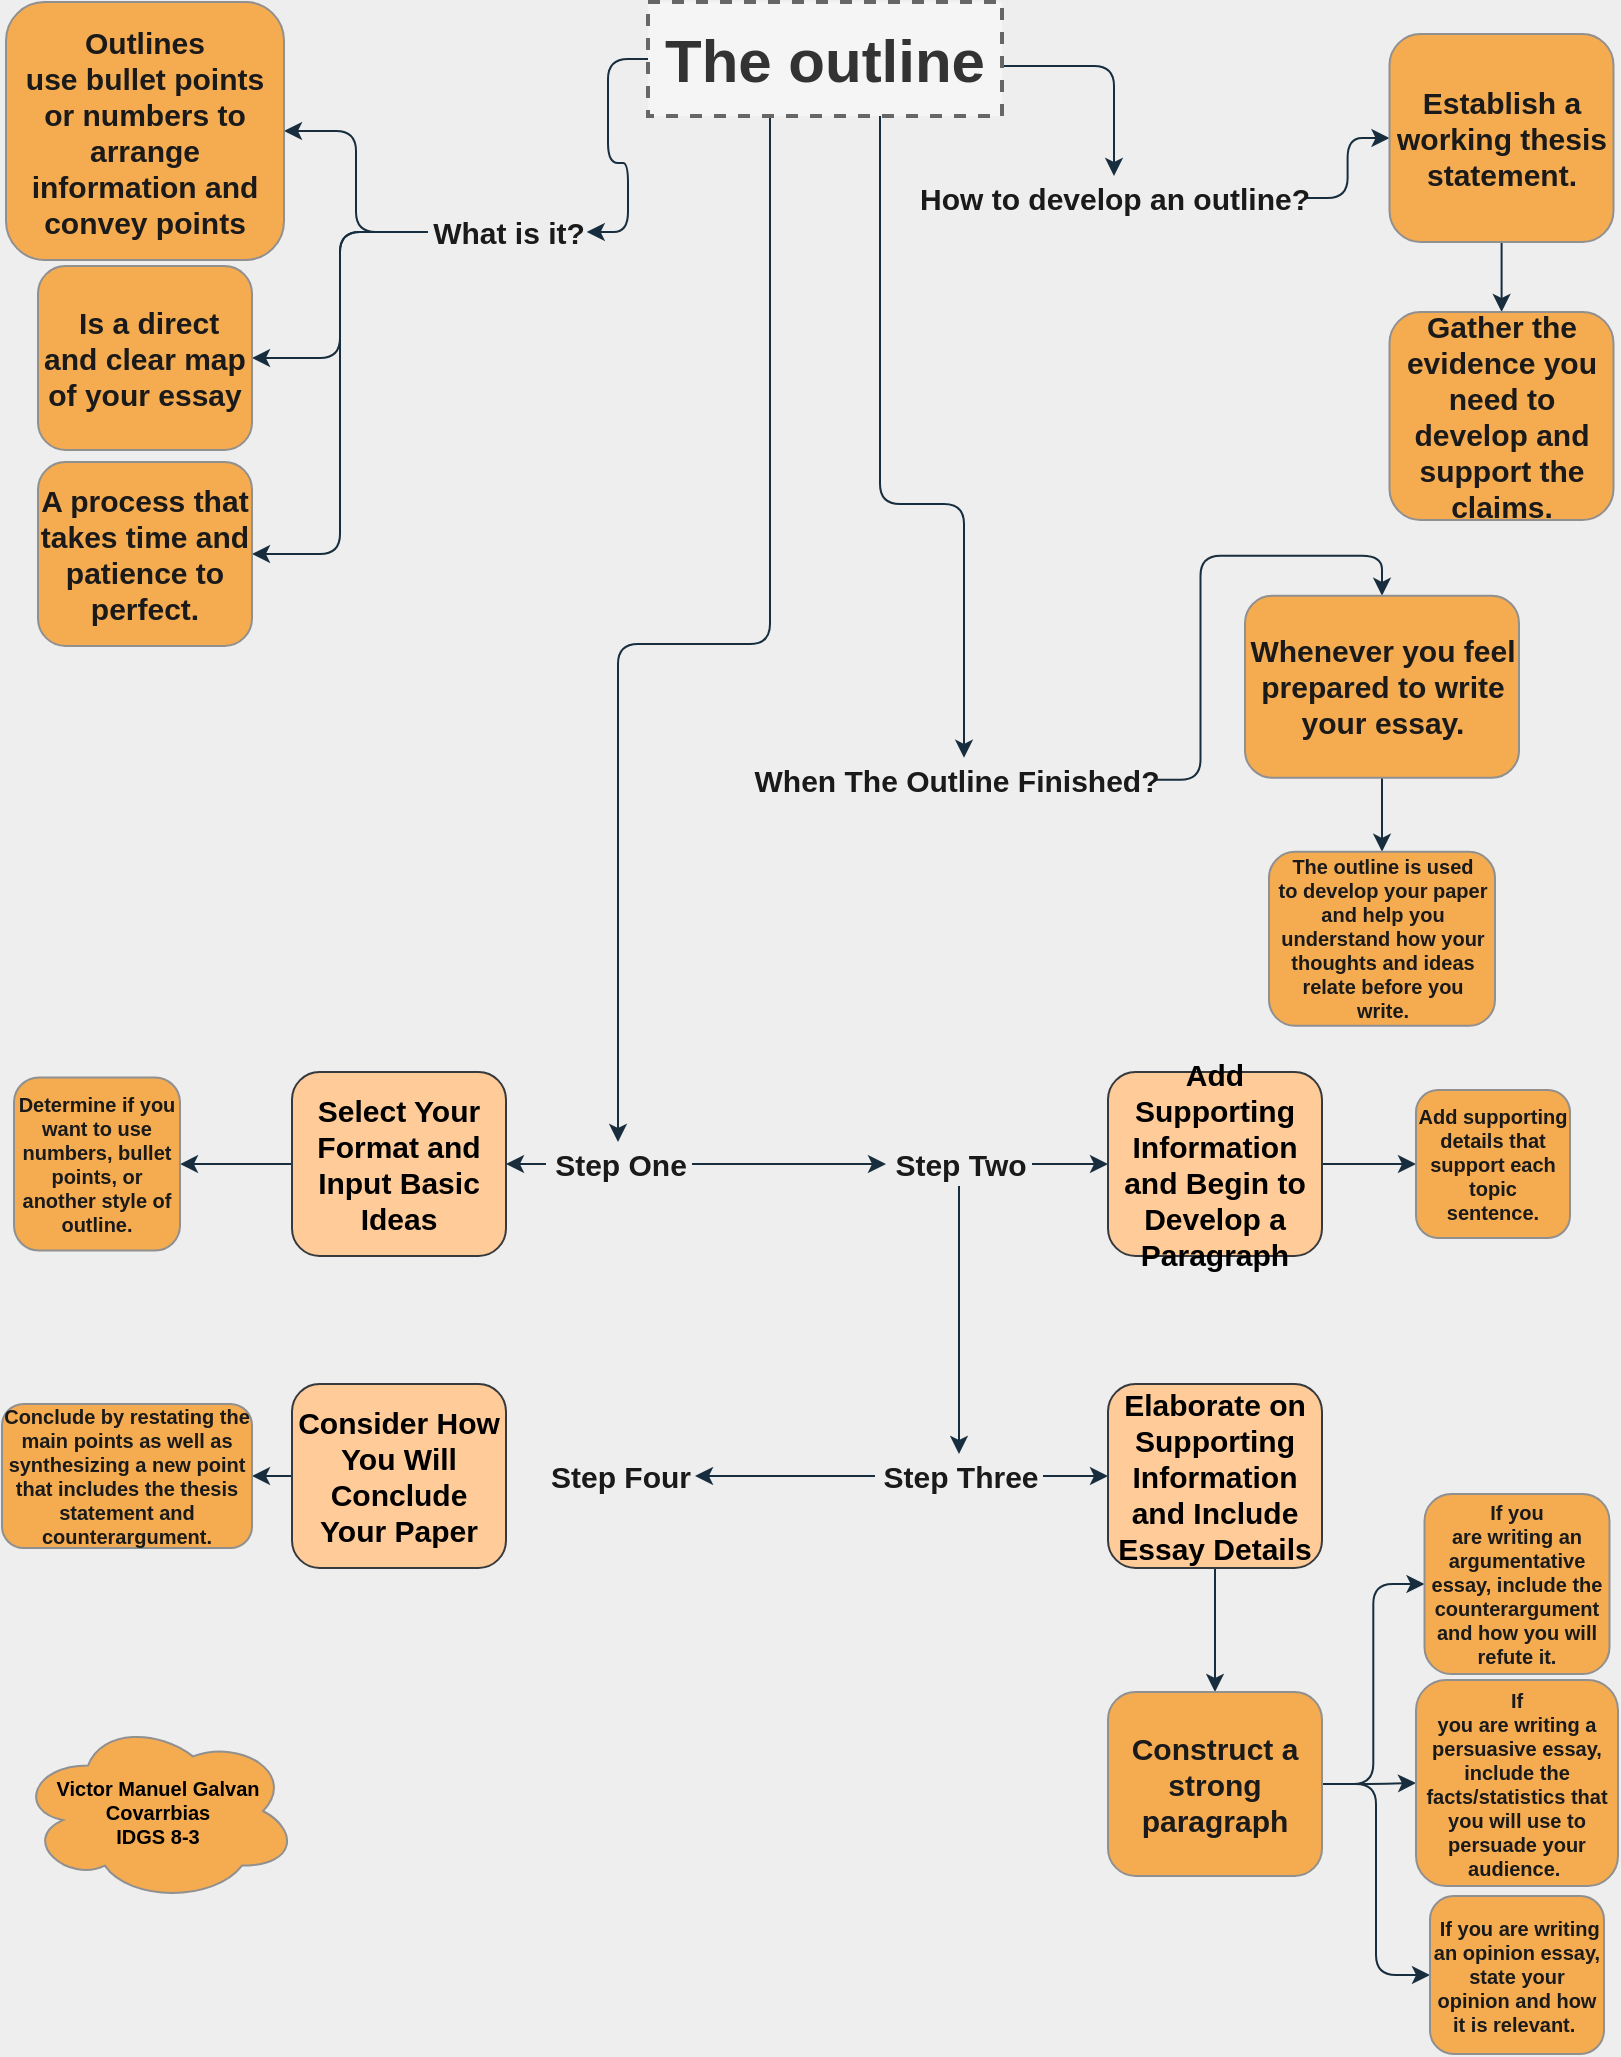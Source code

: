 <mxfile version="16.5.1" type="device"><diagram id="2GfOnXtAme6El3QbkSGQ" name="Página-1"><mxGraphModel dx="1384" dy="865" grid="0" gridSize="10" guides="1" tooltips="1" connect="1" arrows="1" fold="1" page="1" pageScale="1" pageWidth="827" pageHeight="1169" background="#EEEEEE" math="0" shadow="0"><root><mxCell id="0"/><mxCell id="1" parent="0"/><mxCell id="irZVFes_2Jd6-R77KTtr-109" style="edgeStyle=orthogonalEdgeStyle;curved=0;rounded=1;sketch=0;orthogonalLoop=1;jettySize=auto;html=1;entryX=0.992;entryY=0.5;entryDx=0;entryDy=0;entryPerimeter=0;fontSize=20;fontColor=#1A1A1A;strokeColor=#182E3E;labelBackgroundColor=#EEEEEE;" parent="1" source="irZVFes_2Jd6-R77KTtr-2" target="irZVFes_2Jd6-R77KTtr-3" edge="1"><mxGeometry relative="1" as="geometry"/></mxCell><mxCell id="AUOtCXlzI9QZjP4z2JwU-18" style="edgeStyle=orthogonalEdgeStyle;curved=0;rounded=1;sketch=0;orthogonalLoop=1;jettySize=auto;html=1;fontSize=10;fontColor=#1A1A1A;strokeColor=#182E3E;" edge="1" parent="1" source="irZVFes_2Jd6-R77KTtr-2" target="irZVFes_2Jd6-R77KTtr-97"><mxGeometry relative="1" as="geometry"><Array as="points"><mxPoint x="397" y="330"/><mxPoint x="321" y="330"/></Array></mxGeometry></mxCell><mxCell id="AUOtCXlzI9QZjP4z2JwU-29" style="edgeStyle=orthogonalEdgeStyle;curved=0;rounded=1;sketch=0;orthogonalLoop=1;jettySize=auto;html=1;fontSize=10;fontColor=#1A1A1A;strokeColor=#182E3E;" edge="1" parent="1" source="irZVFes_2Jd6-R77KTtr-2" target="irZVFes_2Jd6-R77KTtr-96"><mxGeometry relative="1" as="geometry"><Array as="points"><mxPoint x="569" y="41"/></Array></mxGeometry></mxCell><mxCell id="AUOtCXlzI9QZjP4z2JwU-40" style="edgeStyle=orthogonalEdgeStyle;curved=0;rounded=1;sketch=0;orthogonalLoop=1;jettySize=auto;html=1;fontSize=10;fontColor=#1A1A1A;strokeColor=#182E3E;" edge="1" parent="1" source="irZVFes_2Jd6-R77KTtr-2" target="AUOtCXlzI9QZjP4z2JwU-11"><mxGeometry relative="1" as="geometry"><Array as="points"><mxPoint x="452" y="260"/><mxPoint x="494" y="260"/></Array></mxGeometry></mxCell><mxCell id="irZVFes_2Jd6-R77KTtr-2" value="The outline" style="whiteSpace=wrap;html=1;rounded=0;sketch=0;strokeColor=#666666;fillColor=#f5f5f5;fontStyle=1;fontSize=30;fontColor=#333333;strokeWidth=2;dashed=1;" parent="1" vertex="1"><mxGeometry x="336" y="9" width="177" height="57" as="geometry"/></mxCell><mxCell id="irZVFes_2Jd6-R77KTtr-105" style="edgeStyle=orthogonalEdgeStyle;curved=0;rounded=1;sketch=0;orthogonalLoop=1;jettySize=auto;html=1;fontSize=20;fontColor=#1A1A1A;strokeColor=#182E3E;labelBackgroundColor=#EEEEEE;" parent="1" source="irZVFes_2Jd6-R77KTtr-3" target="irZVFes_2Jd6-R77KTtr-103" edge="1"><mxGeometry relative="1" as="geometry"/></mxCell><mxCell id="irZVFes_2Jd6-R77KTtr-106" style="edgeStyle=orthogonalEdgeStyle;curved=0;rounded=1;sketch=0;orthogonalLoop=1;jettySize=auto;html=1;entryX=1;entryY=0.5;entryDx=0;entryDy=0;fontSize=20;fontColor=#1A1A1A;strokeColor=#182E3E;labelBackgroundColor=#EEEEEE;" parent="1" source="irZVFes_2Jd6-R77KTtr-3" target="irZVFes_2Jd6-R77KTtr-101" edge="1"><mxGeometry relative="1" as="geometry"/></mxCell><mxCell id="irZVFes_2Jd6-R77KTtr-107" style="edgeStyle=orthogonalEdgeStyle;curved=0;rounded=1;sketch=0;orthogonalLoop=1;jettySize=auto;html=1;entryX=1;entryY=0.5;entryDx=0;entryDy=0;fontSize=20;fontColor=#1A1A1A;strokeColor=#182E3E;labelBackgroundColor=#EEEEEE;" parent="1" source="irZVFes_2Jd6-R77KTtr-3" target="irZVFes_2Jd6-R77KTtr-104" edge="1"><mxGeometry relative="1" as="geometry"/></mxCell><mxCell id="irZVFes_2Jd6-R77KTtr-3" value="What is it?" style="text;html=1;align=center;verticalAlign=middle;resizable=0;points=[];autosize=1;strokeColor=none;fillColor=none;fontColor=#1A1A1A;fontStyle=1;fontSize=15;" parent="1" vertex="1"><mxGeometry x="226" y="113" width="80" height="22" as="geometry"/></mxCell><mxCell id="AUOtCXlzI9QZjP4z2JwU-9" style="edgeStyle=orthogonalEdgeStyle;curved=0;rounded=1;sketch=0;orthogonalLoop=1;jettySize=auto;html=1;entryX=0;entryY=0.5;entryDx=0;entryDy=0;fontColor=#1A1A1A;strokeColor=#182E3E;" edge="1" parent="1" source="irZVFes_2Jd6-R77KTtr-96" target="irZVFes_2Jd6-R77KTtr-110"><mxGeometry relative="1" as="geometry"/></mxCell><mxCell id="irZVFes_2Jd6-R77KTtr-96" value="How to develop an outline?" style="text;html=1;align=center;verticalAlign=middle;resizable=0;points=[];autosize=1;strokeColor=none;fillColor=none;fontColor=#1A1A1A;fontStyle=1;fontSize=15;" parent="1" vertex="1"><mxGeometry x="473.75" y="96" width="191" height="22" as="geometry"/></mxCell><mxCell id="AUOtCXlzI9QZjP4z2JwU-19" style="edgeStyle=orthogonalEdgeStyle;curved=0;rounded=1;sketch=0;orthogonalLoop=1;jettySize=auto;html=1;fontSize=10;fontColor=#1A1A1A;strokeColor=#182E3E;" edge="1" parent="1" source="irZVFes_2Jd6-R77KTtr-97" target="irZVFes_2Jd6-R77KTtr-98"><mxGeometry relative="1" as="geometry"/></mxCell><mxCell id="AUOtCXlzI9QZjP4z2JwU-22" style="edgeStyle=orthogonalEdgeStyle;curved=0;rounded=1;sketch=0;orthogonalLoop=1;jettySize=auto;html=1;fontSize=10;fontColor=#1A1A1A;strokeColor=#182E3E;" edge="1" parent="1" source="irZVFes_2Jd6-R77KTtr-97" target="AUOtCXlzI9QZjP4z2JwU-1"><mxGeometry relative="1" as="geometry"/></mxCell><mxCell id="irZVFes_2Jd6-R77KTtr-97" value="Step One" style="text;html=1;align=center;verticalAlign=middle;resizable=0;points=[];autosize=1;strokeColor=none;fillColor=none;fontColor=#1A1A1A;fontStyle=1;fontSize=15;" parent="1" vertex="1"><mxGeometry x="285" y="579" width="73" height="22" as="geometry"/></mxCell><mxCell id="AUOtCXlzI9QZjP4z2JwU-20" style="edgeStyle=orthogonalEdgeStyle;curved=0;rounded=1;sketch=0;orthogonalLoop=1;jettySize=auto;html=1;fontSize=10;fontColor=#1A1A1A;strokeColor=#182E3E;" edge="1" parent="1" source="irZVFes_2Jd6-R77KTtr-98" target="irZVFes_2Jd6-R77KTtr-100"><mxGeometry relative="1" as="geometry"/></mxCell><mxCell id="AUOtCXlzI9QZjP4z2JwU-25" style="edgeStyle=orthogonalEdgeStyle;curved=0;rounded=1;sketch=0;orthogonalLoop=1;jettySize=auto;html=1;fontSize=10;fontColor=#1A1A1A;strokeColor=#182E3E;" edge="1" parent="1" source="irZVFes_2Jd6-R77KTtr-98" target="AUOtCXlzI9QZjP4z2JwU-2"><mxGeometry relative="1" as="geometry"/></mxCell><mxCell id="irZVFes_2Jd6-R77KTtr-98" value="Step Two" style="text;html=1;align=center;verticalAlign=middle;resizable=0;points=[];autosize=1;strokeColor=none;fillColor=none;fontColor=#1A1A1A;fontStyle=1;fontSize=15;" parent="1" vertex="1"><mxGeometry x="455" y="579" width="73" height="22" as="geometry"/></mxCell><mxCell id="irZVFes_2Jd6-R77KTtr-99" value="Step Four" style="text;html=1;align=center;verticalAlign=middle;resizable=0;points=[];autosize=1;strokeColor=none;fillColor=none;fontColor=#1A1A1A;fontStyle=1;fontSize=15;" parent="1" vertex="1"><mxGeometry x="283.5" y="735" width="76" height="22" as="geometry"/></mxCell><mxCell id="AUOtCXlzI9QZjP4z2JwU-21" style="edgeStyle=orthogonalEdgeStyle;curved=0;rounded=1;sketch=0;orthogonalLoop=1;jettySize=auto;html=1;fontSize=10;fontColor=#1A1A1A;strokeColor=#182E3E;" edge="1" parent="1" source="irZVFes_2Jd6-R77KTtr-100" target="irZVFes_2Jd6-R77KTtr-99"><mxGeometry relative="1" as="geometry"/></mxCell><mxCell id="AUOtCXlzI9QZjP4z2JwU-31" style="edgeStyle=orthogonalEdgeStyle;curved=0;rounded=1;sketch=0;orthogonalLoop=1;jettySize=auto;html=1;fontSize=10;fontColor=#1A1A1A;strokeColor=#182E3E;" edge="1" parent="1" source="irZVFes_2Jd6-R77KTtr-100" target="AUOtCXlzI9QZjP4z2JwU-3"><mxGeometry relative="1" as="geometry"/></mxCell><mxCell id="irZVFes_2Jd6-R77KTtr-100" value="Step Three" style="text;html=1;align=center;verticalAlign=middle;resizable=0;points=[];autosize=1;strokeColor=none;fillColor=none;fontColor=#1A1A1A;fontStyle=1;fontSize=15;" parent="1" vertex="1"><mxGeometry x="449.5" y="735" width="84" height="22" as="geometry"/></mxCell><mxCell id="irZVFes_2Jd6-R77KTtr-101" value="&amp;nbsp;Is a direct and clear map of your essay" style="rounded=1;whiteSpace=wrap;html=1;sketch=0;fontSize=15;fontColor=#1A1A1A;strokeColor=#909090;fillColor=#F5AB50;fontStyle=1" parent="1" vertex="1"><mxGeometry x="31" y="141" width="107" height="92" as="geometry"/></mxCell><mxCell id="irZVFes_2Jd6-R77KTtr-103" value="Outlines &lt;br style=&quot;font-size: 15px;&quot;&gt;use bullet points or numbers to arrange information and convey points" style="rounded=1;whiteSpace=wrap;html=1;sketch=0;fontSize=15;fontColor=#1A1A1A;strokeColor=#909090;fillColor=#F5AB50;fontStyle=1" parent="1" vertex="1"><mxGeometry x="15" y="9" width="139" height="129" as="geometry"/></mxCell><mxCell id="irZVFes_2Jd6-R77KTtr-104" value="A process that takes time and patience to perfect." style="rounded=1;whiteSpace=wrap;html=1;sketch=0;fontSize=15;fontColor=#1A1A1A;strokeColor=#909090;fillColor=#F5AB50;fontStyle=1" parent="1" vertex="1"><mxGeometry x="31" y="239" width="107" height="92" as="geometry"/></mxCell><mxCell id="AUOtCXlzI9QZjP4z2JwU-10" style="edgeStyle=orthogonalEdgeStyle;curved=0;rounded=1;sketch=0;orthogonalLoop=1;jettySize=auto;html=1;fontColor=#1A1A1A;strokeColor=#182E3E;" edge="1" parent="1" source="irZVFes_2Jd6-R77KTtr-110" target="irZVFes_2Jd6-R77KTtr-111"><mxGeometry relative="1" as="geometry"/></mxCell><mxCell id="irZVFes_2Jd6-R77KTtr-110" value="Establish a working thesis statement. " style="rounded=1;whiteSpace=wrap;html=1;sketch=0;fontSize=15;fontColor=#1A1A1A;strokeColor=#909090;fillColor=#F5AB50;fontStyle=1" parent="1" vertex="1"><mxGeometry x="706.75" y="25" width="112" height="104" as="geometry"/></mxCell><mxCell id="irZVFes_2Jd6-R77KTtr-111" value="Gather the evidence you need to develop and support the claims." style="rounded=1;whiteSpace=wrap;html=1;sketch=0;fontSize=15;fontColor=#1A1A1A;strokeColor=#909090;fillColor=#F5AB50;fontStyle=1" parent="1" vertex="1"><mxGeometry x="706.75" y="164" width="112" height="104" as="geometry"/></mxCell><mxCell id="AUOtCXlzI9QZjP4z2JwU-30" style="edgeStyle=orthogonalEdgeStyle;curved=0;rounded=1;sketch=0;orthogonalLoop=1;jettySize=auto;html=1;fontSize=10;fontColor=#1A1A1A;strokeColor=#182E3E;" edge="1" parent="1" source="AUOtCXlzI9QZjP4z2JwU-1" target="AUOtCXlzI9QZjP4z2JwU-12"><mxGeometry relative="1" as="geometry"/></mxCell><mxCell id="AUOtCXlzI9QZjP4z2JwU-1" value="Select Your Format and Input Basic Ideas" style="rounded=1;whiteSpace=wrap;html=1;sketch=0;fontSize=15;strokeColor=#36393d;fillColor=#ffcc99;fontStyle=1;fontColor=#000000;" vertex="1" parent="1"><mxGeometry x="158" y="544" width="107" height="92" as="geometry"/></mxCell><mxCell id="AUOtCXlzI9QZjP4z2JwU-26" style="edgeStyle=orthogonalEdgeStyle;curved=0;rounded=1;sketch=0;orthogonalLoop=1;jettySize=auto;html=1;fontSize=10;fontColor=#1A1A1A;strokeColor=#182E3E;" edge="1" parent="1" source="AUOtCXlzI9QZjP4z2JwU-2" target="AUOtCXlzI9QZjP4z2JwU-13"><mxGeometry relative="1" as="geometry"/></mxCell><mxCell id="AUOtCXlzI9QZjP4z2JwU-2" value="Add Supporting Information and Begin to Develop a Paragraph" style="rounded=1;whiteSpace=wrap;html=1;sketch=0;fontSize=15;strokeColor=#36393d;fillColor=#ffcc99;fontStyle=1;fontColor=#000000;" vertex="1" parent="1"><mxGeometry x="566" y="544" width="107" height="92" as="geometry"/></mxCell><mxCell id="AUOtCXlzI9QZjP4z2JwU-32" style="edgeStyle=orthogonalEdgeStyle;curved=0;rounded=1;sketch=0;orthogonalLoop=1;jettySize=auto;html=1;fontSize=10;fontColor=#1A1A1A;strokeColor=#182E3E;" edge="1" parent="1" source="AUOtCXlzI9QZjP4z2JwU-3" target="AUOtCXlzI9QZjP4z2JwU-14"><mxGeometry relative="1" as="geometry"/></mxCell><mxCell id="AUOtCXlzI9QZjP4z2JwU-3" value="Elaborate on Supporting Information and Include Essay Details" style="rounded=1;whiteSpace=wrap;html=1;sketch=0;fontSize=15;strokeColor=#36393d;fillColor=#ffcc99;fontStyle=1;fontColor=#000000;" vertex="1" parent="1"><mxGeometry x="566" y="700" width="107" height="92" as="geometry"/></mxCell><mxCell id="AUOtCXlzI9QZjP4z2JwU-37" style="edgeStyle=orthogonalEdgeStyle;curved=0;rounded=1;sketch=0;orthogonalLoop=1;jettySize=auto;html=1;fontSize=10;fontColor=#1A1A1A;strokeColor=#182E3E;" edge="1" parent="1" source="AUOtCXlzI9QZjP4z2JwU-4" target="AUOtCXlzI9QZjP4z2JwU-36"><mxGeometry relative="1" as="geometry"/></mxCell><mxCell id="AUOtCXlzI9QZjP4z2JwU-4" value="Consider How You Will Conclude Your Paper" style="rounded=1;whiteSpace=wrap;html=1;sketch=0;fontSize=15;strokeColor=#36393d;fillColor=#ffcc99;fontStyle=1;fontColor=#000000;" vertex="1" parent="1"><mxGeometry x="158" y="700" width="107" height="92" as="geometry"/></mxCell><mxCell id="AUOtCXlzI9QZjP4z2JwU-41" style="edgeStyle=orthogonalEdgeStyle;curved=0;rounded=1;sketch=0;orthogonalLoop=1;jettySize=auto;html=1;entryX=0.5;entryY=0;entryDx=0;entryDy=0;fontSize=10;fontColor=#1A1A1A;strokeColor=#182E3E;" edge="1" parent="1" source="AUOtCXlzI9QZjP4z2JwU-11" target="AUOtCXlzI9QZjP4z2JwU-38"><mxGeometry relative="1" as="geometry"/></mxCell><mxCell id="AUOtCXlzI9QZjP4z2JwU-11" value="When The Outline Finished?" style="text;html=1;align=center;verticalAlign=middle;resizable=0;points=[];autosize=1;strokeColor=none;fillColor=none;fontColor=#1A1A1A;fontStyle=1;fontSize=15;" vertex="1" parent="1"><mxGeometry x="390" y="386.89" width="200" height="22" as="geometry"/></mxCell><mxCell id="AUOtCXlzI9QZjP4z2JwU-12" value="Determine if you want to use numbers, bullet points, or another style of outline." style="rounded=1;whiteSpace=wrap;html=1;sketch=0;fontSize=10;fontColor=#1A1A1A;strokeColor=#909090;fillColor=#F5AB50;fontStyle=1" vertex="1" parent="1"><mxGeometry x="19" y="546.75" width="83" height="86.5" as="geometry"/></mxCell><mxCell id="AUOtCXlzI9QZjP4z2JwU-13" value="Add supporting details that support each topic &lt;br style=&quot;font-size: 10px;&quot;&gt;sentence." style="rounded=1;whiteSpace=wrap;html=1;sketch=0;fontSize=10;fontColor=#1A1A1A;strokeColor=#909090;fillColor=#F5AB50;fontStyle=1" vertex="1" parent="1"><mxGeometry x="720" y="553" width="77" height="74" as="geometry"/></mxCell><mxCell id="AUOtCXlzI9QZjP4z2JwU-33" style="edgeStyle=orthogonalEdgeStyle;curved=0;rounded=1;sketch=0;orthogonalLoop=1;jettySize=auto;html=1;entryX=0;entryY=0.5;entryDx=0;entryDy=0;fontSize=10;fontColor=#1A1A1A;strokeColor=#182E3E;" edge="1" parent="1" source="AUOtCXlzI9QZjP4z2JwU-14" target="AUOtCXlzI9QZjP4z2JwU-15"><mxGeometry relative="1" as="geometry"/></mxCell><mxCell id="AUOtCXlzI9QZjP4z2JwU-34" style="edgeStyle=orthogonalEdgeStyle;curved=0;rounded=1;sketch=0;orthogonalLoop=1;jettySize=auto;html=1;entryX=0;entryY=0.5;entryDx=0;entryDy=0;fontSize=10;fontColor=#1A1A1A;strokeColor=#182E3E;" edge="1" parent="1" source="AUOtCXlzI9QZjP4z2JwU-14" target="AUOtCXlzI9QZjP4z2JwU-16"><mxGeometry relative="1" as="geometry"/></mxCell><mxCell id="AUOtCXlzI9QZjP4z2JwU-35" style="edgeStyle=orthogonalEdgeStyle;curved=0;rounded=1;sketch=0;orthogonalLoop=1;jettySize=auto;html=1;entryX=0;entryY=0.5;entryDx=0;entryDy=0;fontSize=10;fontColor=#1A1A1A;strokeColor=#182E3E;" edge="1" parent="1" source="AUOtCXlzI9QZjP4z2JwU-14" target="AUOtCXlzI9QZjP4z2JwU-17"><mxGeometry relative="1" as="geometry"/></mxCell><mxCell id="AUOtCXlzI9QZjP4z2JwU-14" value="Construct a strong paragraph" style="rounded=1;whiteSpace=wrap;html=1;sketch=0;fontSize=15;fontColor=#1A1A1A;strokeColor=#909090;fillColor=#F5AB50;fontStyle=1" vertex="1" parent="1"><mxGeometry x="566" y="854" width="107" height="92" as="geometry"/></mxCell><mxCell id="AUOtCXlzI9QZjP4z2JwU-15" value="If you &lt;br style=&quot;font-size: 10px;&quot;&gt;are writing an argumentative essay, include the counterargument and how you will refute it." style="rounded=1;whiteSpace=wrap;html=1;sketch=0;fontSize=10;fontColor=#1A1A1A;strokeColor=#909090;fillColor=#F5AB50;fontStyle=1" vertex="1" parent="1"><mxGeometry x="724.25" y="755" width="92.5" height="90" as="geometry"/></mxCell><mxCell id="AUOtCXlzI9QZjP4z2JwU-16" value="If &lt;br style=&quot;font-size: 10px;&quot;&gt;you are writing a persuasive essay, include the facts/statistics that you will use to persuade your &lt;br style=&quot;font-size: 10px;&quot;&gt;audience.&amp;nbsp;" style="rounded=1;whiteSpace=wrap;html=1;sketch=0;fontSize=10;fontColor=#1A1A1A;strokeColor=#909090;fillColor=#F5AB50;fontStyle=1" vertex="1" parent="1"><mxGeometry x="720" y="848" width="101" height="103" as="geometry"/></mxCell><mxCell id="AUOtCXlzI9QZjP4z2JwU-17" value="&amp;nbsp;If you are writing an opinion essay, state your opinion and how it is relevant.&amp;nbsp;" style="rounded=1;whiteSpace=wrap;html=1;sketch=0;fontSize=10;fontColor=#1A1A1A;strokeColor=#909090;fillColor=#F5AB50;fontStyle=1" vertex="1" parent="1"><mxGeometry x="727" y="956" width="87" height="79" as="geometry"/></mxCell><mxCell id="AUOtCXlzI9QZjP4z2JwU-36" value="Conclude by restating the main points as well as &lt;br style=&quot;font-size: 10px&quot;&gt;synthesizing a new point that includes the thesis statement and counterargument." style="rounded=1;whiteSpace=wrap;html=1;sketch=0;fontSize=10;fontColor=#1A1A1A;strokeColor=#909090;fillColor=#F5AB50;fontStyle=1" vertex="1" parent="1"><mxGeometry x="13" y="710" width="125" height="72" as="geometry"/></mxCell><mxCell id="AUOtCXlzI9QZjP4z2JwU-42" style="edgeStyle=orthogonalEdgeStyle;curved=0;rounded=1;sketch=0;orthogonalLoop=1;jettySize=auto;html=1;fontSize=10;fontColor=#1A1A1A;strokeColor=#182E3E;" edge="1" parent="1" source="AUOtCXlzI9QZjP4z2JwU-38" target="AUOtCXlzI9QZjP4z2JwU-39"><mxGeometry relative="1" as="geometry"/></mxCell><mxCell id="AUOtCXlzI9QZjP4z2JwU-38" value="Whenever you feel prepared to write your essay." style="rounded=1;whiteSpace=wrap;html=1;sketch=0;fontSize=15;fontColor=#1A1A1A;strokeColor=#909090;fillColor=#F5AB50;fontStyle=1" vertex="1" parent="1"><mxGeometry x="634.5" y="305.89" width="137" height="91" as="geometry"/></mxCell><mxCell id="AUOtCXlzI9QZjP4z2JwU-39" value="The outline is used &lt;br style=&quot;font-size: 10px;&quot;&gt;to develop your paper and help you understand how your thoughts and ideas relate before you &lt;br style=&quot;font-size: 10px;&quot;&gt;write." style="rounded=1;whiteSpace=wrap;html=1;sketch=0;fontSize=10;fontColor=#1A1A1A;strokeColor=#909090;fillColor=#F5AB50;fontStyle=1" vertex="1" parent="1"><mxGeometry x="646.5" y="433.89" width="113" height="87" as="geometry"/></mxCell><mxCell id="AUOtCXlzI9QZjP4z2JwU-43" value="Victor Manuel Galvan Covarrbias&lt;br&gt;IDGS 8-3" style="ellipse;shape=cloud;whiteSpace=wrap;html=1;rounded=0;sketch=0;fontSize=10;fontColor=#000000;strokeColor=#909090;fillColor=#F5AB50;fontStyle=1" vertex="1" parent="1"><mxGeometry x="21" y="868" width="140" height="91" as="geometry"/></mxCell></root></mxGraphModel></diagram></mxfile>